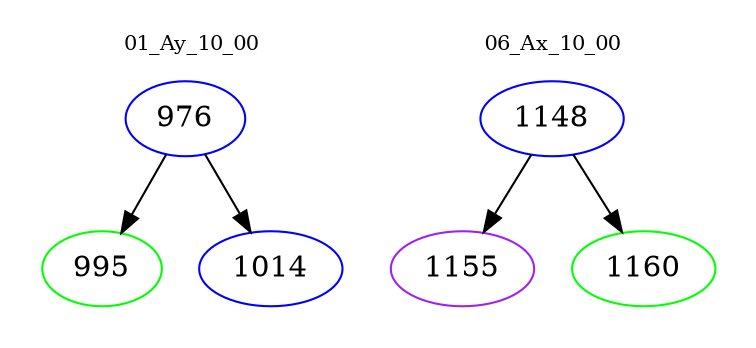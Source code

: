 digraph{
subgraph cluster_0 {
color = white
label = "01_Ay_10_00";
fontsize=10;
T0_976 [label="976", color="blue"]
T0_976 -> T0_995 [color="black"]
T0_995 [label="995", color="green"]
T0_976 -> T0_1014 [color="black"]
T0_1014 [label="1014", color="blue"]
}
subgraph cluster_1 {
color = white
label = "06_Ax_10_00";
fontsize=10;
T1_1148 [label="1148", color="blue"]
T1_1148 -> T1_1155 [color="black"]
T1_1155 [label="1155", color="purple"]
T1_1148 -> T1_1160 [color="black"]
T1_1160 [label="1160", color="green"]
}
}
